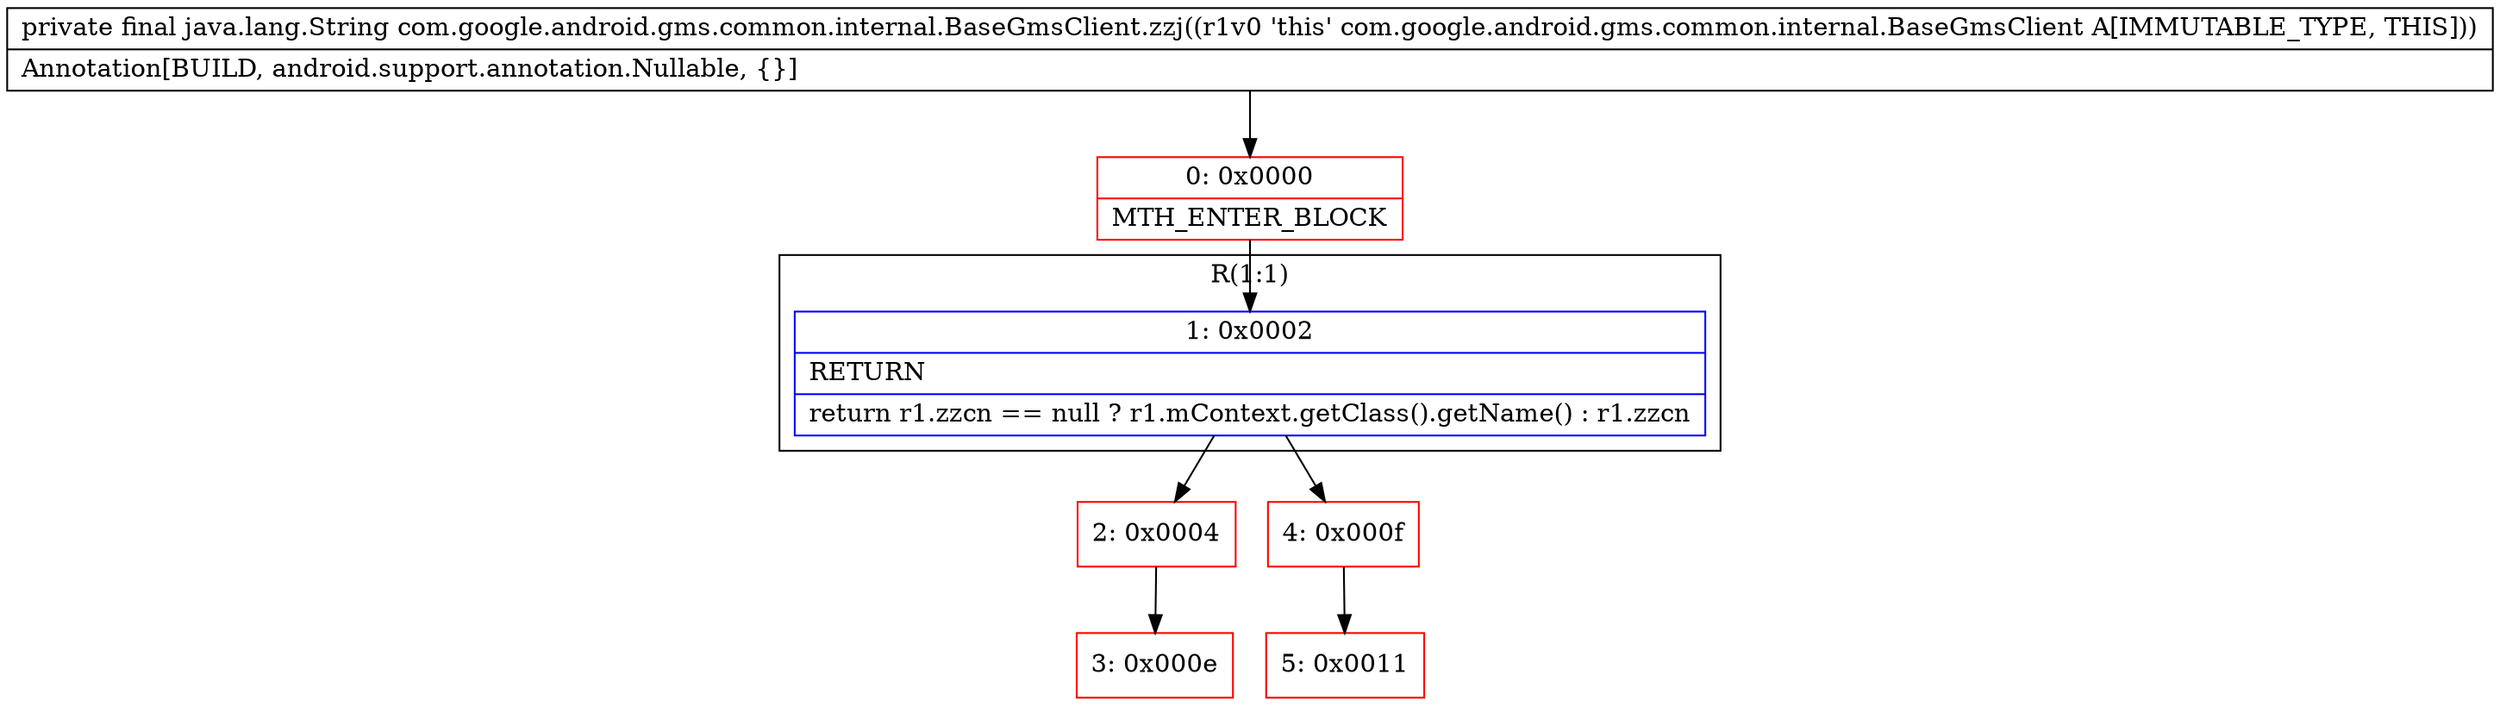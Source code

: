 digraph "CFG forcom.google.android.gms.common.internal.BaseGmsClient.zzj()Ljava\/lang\/String;" {
subgraph cluster_Region_86173086 {
label = "R(1:1)";
node [shape=record,color=blue];
Node_1 [shape=record,label="{1\:\ 0x0002|RETURN\l|return r1.zzcn == null ? r1.mContext.getClass().getName() : r1.zzcn\l}"];
}
Node_0 [shape=record,color=red,label="{0\:\ 0x0000|MTH_ENTER_BLOCK\l}"];
Node_2 [shape=record,color=red,label="{2\:\ 0x0004}"];
Node_3 [shape=record,color=red,label="{3\:\ 0x000e}"];
Node_4 [shape=record,color=red,label="{4\:\ 0x000f}"];
Node_5 [shape=record,color=red,label="{5\:\ 0x0011}"];
MethodNode[shape=record,label="{private final java.lang.String com.google.android.gms.common.internal.BaseGmsClient.zzj((r1v0 'this' com.google.android.gms.common.internal.BaseGmsClient A[IMMUTABLE_TYPE, THIS]))  | Annotation[BUILD, android.support.annotation.Nullable, \{\}]\l}"];
MethodNode -> Node_0;
Node_1 -> Node_2;
Node_1 -> Node_4;
Node_0 -> Node_1;
Node_2 -> Node_3;
Node_4 -> Node_5;
}

